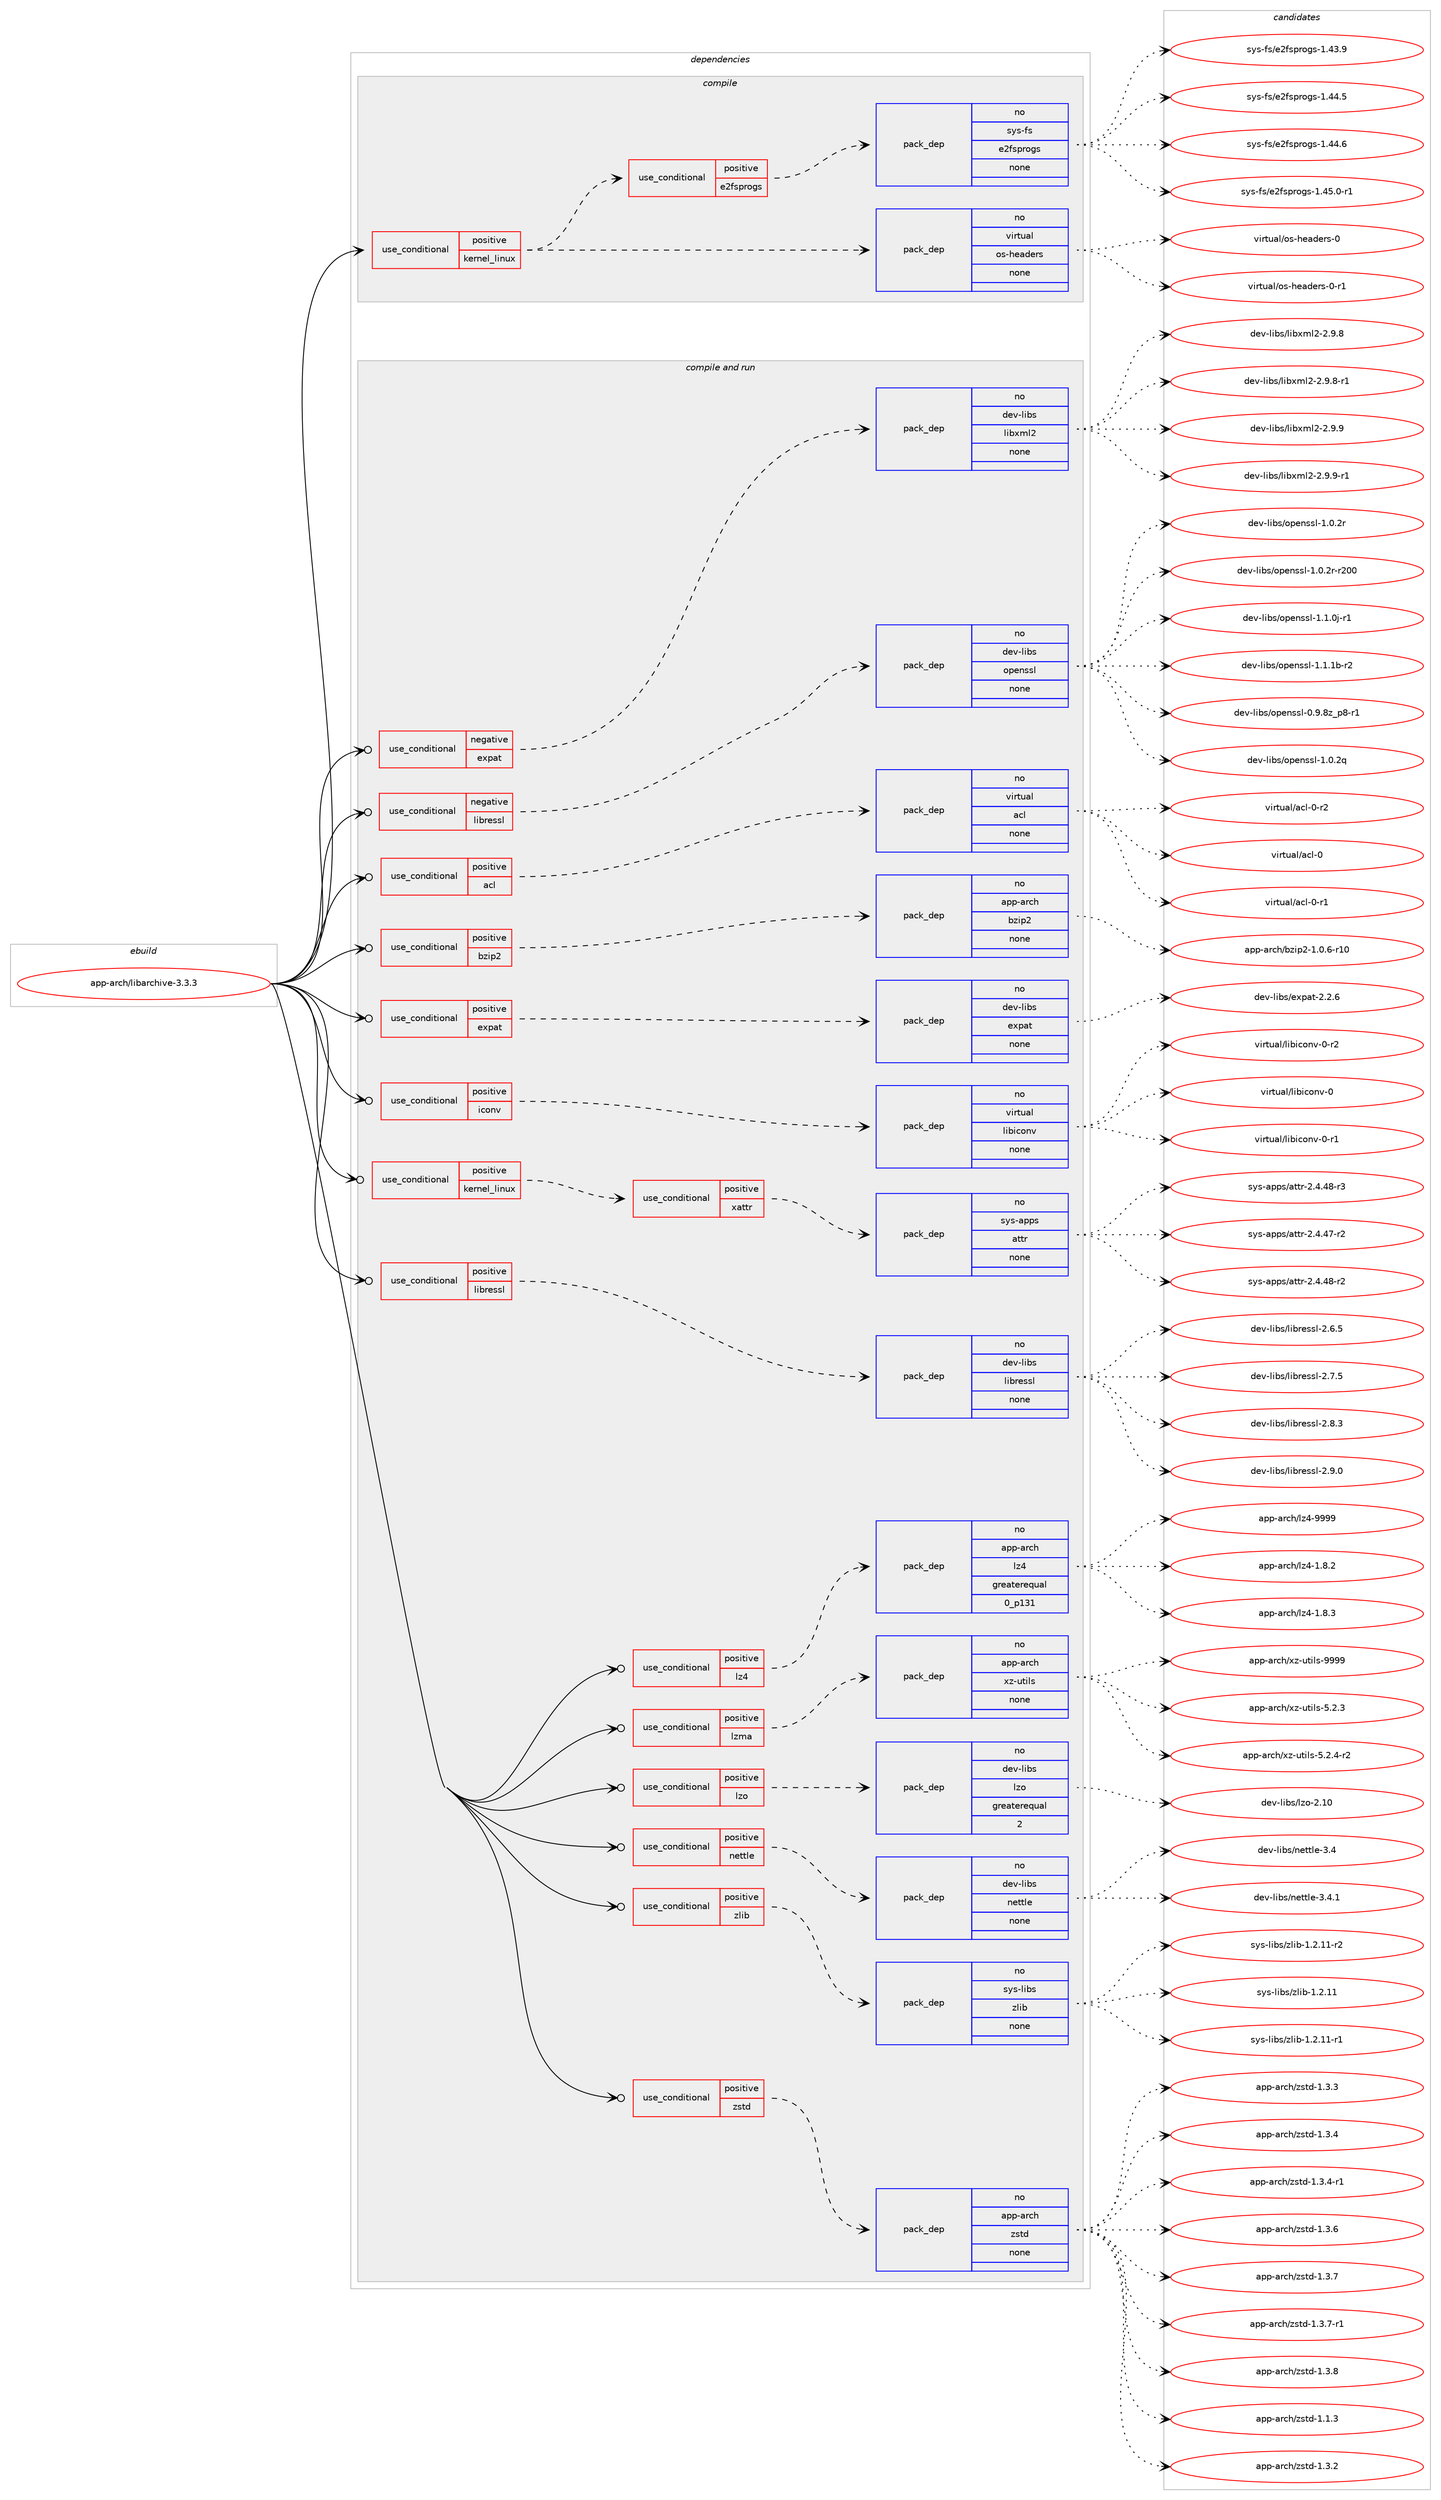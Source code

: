 digraph prolog {

# *************
# Graph options
# *************

newrank=true;
concentrate=true;
compound=true;
graph [rankdir=LR,fontname=Helvetica,fontsize=10,ranksep=1.5];#, ranksep=2.5, nodesep=0.2];
edge  [arrowhead=vee];
node  [fontname=Helvetica,fontsize=10];

# **********
# The ebuild
# **********

subgraph cluster_leftcol {
color=gray;
rank=same;
label=<<i>ebuild</i>>;
id [label="app-arch/libarchive-3.3.3", color=red, width=4, href="../app-arch/libarchive-3.3.3.svg"];
}

# ****************
# The dependencies
# ****************

subgraph cluster_midcol {
color=gray;
label=<<i>dependencies</i>>;
subgraph cluster_compile {
fillcolor="#eeeeee";
style=filled;
label=<<i>compile</i>>;
subgraph cond346568 {
dependency1271376 [label=<<TABLE BORDER="0" CELLBORDER="1" CELLSPACING="0" CELLPADDING="4"><TR><TD ROWSPAN="3" CELLPADDING="10">use_conditional</TD></TR><TR><TD>positive</TD></TR><TR><TD>kernel_linux</TD></TR></TABLE>>, shape=none, color=red];
subgraph pack905078 {
dependency1271377 [label=<<TABLE BORDER="0" CELLBORDER="1" CELLSPACING="0" CELLPADDING="4" WIDTH="220"><TR><TD ROWSPAN="6" CELLPADDING="30">pack_dep</TD></TR><TR><TD WIDTH="110">no</TD></TR><TR><TD>virtual</TD></TR><TR><TD>os-headers</TD></TR><TR><TD>none</TD></TR><TR><TD></TD></TR></TABLE>>, shape=none, color=blue];
}
dependency1271376:e -> dependency1271377:w [weight=20,style="dashed",arrowhead="vee"];
subgraph cond346569 {
dependency1271378 [label=<<TABLE BORDER="0" CELLBORDER="1" CELLSPACING="0" CELLPADDING="4"><TR><TD ROWSPAN="3" CELLPADDING="10">use_conditional</TD></TR><TR><TD>positive</TD></TR><TR><TD>e2fsprogs</TD></TR></TABLE>>, shape=none, color=red];
subgraph pack905079 {
dependency1271379 [label=<<TABLE BORDER="0" CELLBORDER="1" CELLSPACING="0" CELLPADDING="4" WIDTH="220"><TR><TD ROWSPAN="6" CELLPADDING="30">pack_dep</TD></TR><TR><TD WIDTH="110">no</TD></TR><TR><TD>sys-fs</TD></TR><TR><TD>e2fsprogs</TD></TR><TR><TD>none</TD></TR><TR><TD></TD></TR></TABLE>>, shape=none, color=blue];
}
dependency1271378:e -> dependency1271379:w [weight=20,style="dashed",arrowhead="vee"];
}
dependency1271376:e -> dependency1271378:w [weight=20,style="dashed",arrowhead="vee"];
}
id:e -> dependency1271376:w [weight=20,style="solid",arrowhead="vee"];
}
subgraph cluster_compileandrun {
fillcolor="#eeeeee";
style=filled;
label=<<i>compile and run</i>>;
subgraph cond346570 {
dependency1271380 [label=<<TABLE BORDER="0" CELLBORDER="1" CELLSPACING="0" CELLPADDING="4"><TR><TD ROWSPAN="3" CELLPADDING="10">use_conditional</TD></TR><TR><TD>negative</TD></TR><TR><TD>expat</TD></TR></TABLE>>, shape=none, color=red];
subgraph pack905080 {
dependency1271381 [label=<<TABLE BORDER="0" CELLBORDER="1" CELLSPACING="0" CELLPADDING="4" WIDTH="220"><TR><TD ROWSPAN="6" CELLPADDING="30">pack_dep</TD></TR><TR><TD WIDTH="110">no</TD></TR><TR><TD>dev-libs</TD></TR><TR><TD>libxml2</TD></TR><TR><TD>none</TD></TR><TR><TD></TD></TR></TABLE>>, shape=none, color=blue];
}
dependency1271380:e -> dependency1271381:w [weight=20,style="dashed",arrowhead="vee"];
}
id:e -> dependency1271380:w [weight=20,style="solid",arrowhead="odotvee"];
subgraph cond346571 {
dependency1271382 [label=<<TABLE BORDER="0" CELLBORDER="1" CELLSPACING="0" CELLPADDING="4"><TR><TD ROWSPAN="3" CELLPADDING="10">use_conditional</TD></TR><TR><TD>negative</TD></TR><TR><TD>libressl</TD></TR></TABLE>>, shape=none, color=red];
subgraph pack905081 {
dependency1271383 [label=<<TABLE BORDER="0" CELLBORDER="1" CELLSPACING="0" CELLPADDING="4" WIDTH="220"><TR><TD ROWSPAN="6" CELLPADDING="30">pack_dep</TD></TR><TR><TD WIDTH="110">no</TD></TR><TR><TD>dev-libs</TD></TR><TR><TD>openssl</TD></TR><TR><TD>none</TD></TR><TR><TD></TD></TR></TABLE>>, shape=none, color=blue];
}
dependency1271382:e -> dependency1271383:w [weight=20,style="dashed",arrowhead="vee"];
}
id:e -> dependency1271382:w [weight=20,style="solid",arrowhead="odotvee"];
subgraph cond346572 {
dependency1271384 [label=<<TABLE BORDER="0" CELLBORDER="1" CELLSPACING="0" CELLPADDING="4"><TR><TD ROWSPAN="3" CELLPADDING="10">use_conditional</TD></TR><TR><TD>positive</TD></TR><TR><TD>acl</TD></TR></TABLE>>, shape=none, color=red];
subgraph pack905082 {
dependency1271385 [label=<<TABLE BORDER="0" CELLBORDER="1" CELLSPACING="0" CELLPADDING="4" WIDTH="220"><TR><TD ROWSPAN="6" CELLPADDING="30">pack_dep</TD></TR><TR><TD WIDTH="110">no</TD></TR><TR><TD>virtual</TD></TR><TR><TD>acl</TD></TR><TR><TD>none</TD></TR><TR><TD></TD></TR></TABLE>>, shape=none, color=blue];
}
dependency1271384:e -> dependency1271385:w [weight=20,style="dashed",arrowhead="vee"];
}
id:e -> dependency1271384:w [weight=20,style="solid",arrowhead="odotvee"];
subgraph cond346573 {
dependency1271386 [label=<<TABLE BORDER="0" CELLBORDER="1" CELLSPACING="0" CELLPADDING="4"><TR><TD ROWSPAN="3" CELLPADDING="10">use_conditional</TD></TR><TR><TD>positive</TD></TR><TR><TD>bzip2</TD></TR></TABLE>>, shape=none, color=red];
subgraph pack905083 {
dependency1271387 [label=<<TABLE BORDER="0" CELLBORDER="1" CELLSPACING="0" CELLPADDING="4" WIDTH="220"><TR><TD ROWSPAN="6" CELLPADDING="30">pack_dep</TD></TR><TR><TD WIDTH="110">no</TD></TR><TR><TD>app-arch</TD></TR><TR><TD>bzip2</TD></TR><TR><TD>none</TD></TR><TR><TD></TD></TR></TABLE>>, shape=none, color=blue];
}
dependency1271386:e -> dependency1271387:w [weight=20,style="dashed",arrowhead="vee"];
}
id:e -> dependency1271386:w [weight=20,style="solid",arrowhead="odotvee"];
subgraph cond346574 {
dependency1271388 [label=<<TABLE BORDER="0" CELLBORDER="1" CELLSPACING="0" CELLPADDING="4"><TR><TD ROWSPAN="3" CELLPADDING="10">use_conditional</TD></TR><TR><TD>positive</TD></TR><TR><TD>expat</TD></TR></TABLE>>, shape=none, color=red];
subgraph pack905084 {
dependency1271389 [label=<<TABLE BORDER="0" CELLBORDER="1" CELLSPACING="0" CELLPADDING="4" WIDTH="220"><TR><TD ROWSPAN="6" CELLPADDING="30">pack_dep</TD></TR><TR><TD WIDTH="110">no</TD></TR><TR><TD>dev-libs</TD></TR><TR><TD>expat</TD></TR><TR><TD>none</TD></TR><TR><TD></TD></TR></TABLE>>, shape=none, color=blue];
}
dependency1271388:e -> dependency1271389:w [weight=20,style="dashed",arrowhead="vee"];
}
id:e -> dependency1271388:w [weight=20,style="solid",arrowhead="odotvee"];
subgraph cond346575 {
dependency1271390 [label=<<TABLE BORDER="0" CELLBORDER="1" CELLSPACING="0" CELLPADDING="4"><TR><TD ROWSPAN="3" CELLPADDING="10">use_conditional</TD></TR><TR><TD>positive</TD></TR><TR><TD>iconv</TD></TR></TABLE>>, shape=none, color=red];
subgraph pack905085 {
dependency1271391 [label=<<TABLE BORDER="0" CELLBORDER="1" CELLSPACING="0" CELLPADDING="4" WIDTH="220"><TR><TD ROWSPAN="6" CELLPADDING="30">pack_dep</TD></TR><TR><TD WIDTH="110">no</TD></TR><TR><TD>virtual</TD></TR><TR><TD>libiconv</TD></TR><TR><TD>none</TD></TR><TR><TD></TD></TR></TABLE>>, shape=none, color=blue];
}
dependency1271390:e -> dependency1271391:w [weight=20,style="dashed",arrowhead="vee"];
}
id:e -> dependency1271390:w [weight=20,style="solid",arrowhead="odotvee"];
subgraph cond346576 {
dependency1271392 [label=<<TABLE BORDER="0" CELLBORDER="1" CELLSPACING="0" CELLPADDING="4"><TR><TD ROWSPAN="3" CELLPADDING="10">use_conditional</TD></TR><TR><TD>positive</TD></TR><TR><TD>kernel_linux</TD></TR></TABLE>>, shape=none, color=red];
subgraph cond346577 {
dependency1271393 [label=<<TABLE BORDER="0" CELLBORDER="1" CELLSPACING="0" CELLPADDING="4"><TR><TD ROWSPAN="3" CELLPADDING="10">use_conditional</TD></TR><TR><TD>positive</TD></TR><TR><TD>xattr</TD></TR></TABLE>>, shape=none, color=red];
subgraph pack905086 {
dependency1271394 [label=<<TABLE BORDER="0" CELLBORDER="1" CELLSPACING="0" CELLPADDING="4" WIDTH="220"><TR><TD ROWSPAN="6" CELLPADDING="30">pack_dep</TD></TR><TR><TD WIDTH="110">no</TD></TR><TR><TD>sys-apps</TD></TR><TR><TD>attr</TD></TR><TR><TD>none</TD></TR><TR><TD></TD></TR></TABLE>>, shape=none, color=blue];
}
dependency1271393:e -> dependency1271394:w [weight=20,style="dashed",arrowhead="vee"];
}
dependency1271392:e -> dependency1271393:w [weight=20,style="dashed",arrowhead="vee"];
}
id:e -> dependency1271392:w [weight=20,style="solid",arrowhead="odotvee"];
subgraph cond346578 {
dependency1271395 [label=<<TABLE BORDER="0" CELLBORDER="1" CELLSPACING="0" CELLPADDING="4"><TR><TD ROWSPAN="3" CELLPADDING="10">use_conditional</TD></TR><TR><TD>positive</TD></TR><TR><TD>libressl</TD></TR></TABLE>>, shape=none, color=red];
subgraph pack905087 {
dependency1271396 [label=<<TABLE BORDER="0" CELLBORDER="1" CELLSPACING="0" CELLPADDING="4" WIDTH="220"><TR><TD ROWSPAN="6" CELLPADDING="30">pack_dep</TD></TR><TR><TD WIDTH="110">no</TD></TR><TR><TD>dev-libs</TD></TR><TR><TD>libressl</TD></TR><TR><TD>none</TD></TR><TR><TD></TD></TR></TABLE>>, shape=none, color=blue];
}
dependency1271395:e -> dependency1271396:w [weight=20,style="dashed",arrowhead="vee"];
}
id:e -> dependency1271395:w [weight=20,style="solid",arrowhead="odotvee"];
subgraph cond346579 {
dependency1271397 [label=<<TABLE BORDER="0" CELLBORDER="1" CELLSPACING="0" CELLPADDING="4"><TR><TD ROWSPAN="3" CELLPADDING="10">use_conditional</TD></TR><TR><TD>positive</TD></TR><TR><TD>lz4</TD></TR></TABLE>>, shape=none, color=red];
subgraph pack905088 {
dependency1271398 [label=<<TABLE BORDER="0" CELLBORDER="1" CELLSPACING="0" CELLPADDING="4" WIDTH="220"><TR><TD ROWSPAN="6" CELLPADDING="30">pack_dep</TD></TR><TR><TD WIDTH="110">no</TD></TR><TR><TD>app-arch</TD></TR><TR><TD>lz4</TD></TR><TR><TD>greaterequal</TD></TR><TR><TD>0_p131</TD></TR></TABLE>>, shape=none, color=blue];
}
dependency1271397:e -> dependency1271398:w [weight=20,style="dashed",arrowhead="vee"];
}
id:e -> dependency1271397:w [weight=20,style="solid",arrowhead="odotvee"];
subgraph cond346580 {
dependency1271399 [label=<<TABLE BORDER="0" CELLBORDER="1" CELLSPACING="0" CELLPADDING="4"><TR><TD ROWSPAN="3" CELLPADDING="10">use_conditional</TD></TR><TR><TD>positive</TD></TR><TR><TD>lzma</TD></TR></TABLE>>, shape=none, color=red];
subgraph pack905089 {
dependency1271400 [label=<<TABLE BORDER="0" CELLBORDER="1" CELLSPACING="0" CELLPADDING="4" WIDTH="220"><TR><TD ROWSPAN="6" CELLPADDING="30">pack_dep</TD></TR><TR><TD WIDTH="110">no</TD></TR><TR><TD>app-arch</TD></TR><TR><TD>xz-utils</TD></TR><TR><TD>none</TD></TR><TR><TD></TD></TR></TABLE>>, shape=none, color=blue];
}
dependency1271399:e -> dependency1271400:w [weight=20,style="dashed",arrowhead="vee"];
}
id:e -> dependency1271399:w [weight=20,style="solid",arrowhead="odotvee"];
subgraph cond346581 {
dependency1271401 [label=<<TABLE BORDER="0" CELLBORDER="1" CELLSPACING="0" CELLPADDING="4"><TR><TD ROWSPAN="3" CELLPADDING="10">use_conditional</TD></TR><TR><TD>positive</TD></TR><TR><TD>lzo</TD></TR></TABLE>>, shape=none, color=red];
subgraph pack905090 {
dependency1271402 [label=<<TABLE BORDER="0" CELLBORDER="1" CELLSPACING="0" CELLPADDING="4" WIDTH="220"><TR><TD ROWSPAN="6" CELLPADDING="30">pack_dep</TD></TR><TR><TD WIDTH="110">no</TD></TR><TR><TD>dev-libs</TD></TR><TR><TD>lzo</TD></TR><TR><TD>greaterequal</TD></TR><TR><TD>2</TD></TR></TABLE>>, shape=none, color=blue];
}
dependency1271401:e -> dependency1271402:w [weight=20,style="dashed",arrowhead="vee"];
}
id:e -> dependency1271401:w [weight=20,style="solid",arrowhead="odotvee"];
subgraph cond346582 {
dependency1271403 [label=<<TABLE BORDER="0" CELLBORDER="1" CELLSPACING="0" CELLPADDING="4"><TR><TD ROWSPAN="3" CELLPADDING="10">use_conditional</TD></TR><TR><TD>positive</TD></TR><TR><TD>nettle</TD></TR></TABLE>>, shape=none, color=red];
subgraph pack905091 {
dependency1271404 [label=<<TABLE BORDER="0" CELLBORDER="1" CELLSPACING="0" CELLPADDING="4" WIDTH="220"><TR><TD ROWSPAN="6" CELLPADDING="30">pack_dep</TD></TR><TR><TD WIDTH="110">no</TD></TR><TR><TD>dev-libs</TD></TR><TR><TD>nettle</TD></TR><TR><TD>none</TD></TR><TR><TD></TD></TR></TABLE>>, shape=none, color=blue];
}
dependency1271403:e -> dependency1271404:w [weight=20,style="dashed",arrowhead="vee"];
}
id:e -> dependency1271403:w [weight=20,style="solid",arrowhead="odotvee"];
subgraph cond346583 {
dependency1271405 [label=<<TABLE BORDER="0" CELLBORDER="1" CELLSPACING="0" CELLPADDING="4"><TR><TD ROWSPAN="3" CELLPADDING="10">use_conditional</TD></TR><TR><TD>positive</TD></TR><TR><TD>zlib</TD></TR></TABLE>>, shape=none, color=red];
subgraph pack905092 {
dependency1271406 [label=<<TABLE BORDER="0" CELLBORDER="1" CELLSPACING="0" CELLPADDING="4" WIDTH="220"><TR><TD ROWSPAN="6" CELLPADDING="30">pack_dep</TD></TR><TR><TD WIDTH="110">no</TD></TR><TR><TD>sys-libs</TD></TR><TR><TD>zlib</TD></TR><TR><TD>none</TD></TR><TR><TD></TD></TR></TABLE>>, shape=none, color=blue];
}
dependency1271405:e -> dependency1271406:w [weight=20,style="dashed",arrowhead="vee"];
}
id:e -> dependency1271405:w [weight=20,style="solid",arrowhead="odotvee"];
subgraph cond346584 {
dependency1271407 [label=<<TABLE BORDER="0" CELLBORDER="1" CELLSPACING="0" CELLPADDING="4"><TR><TD ROWSPAN="3" CELLPADDING="10">use_conditional</TD></TR><TR><TD>positive</TD></TR><TR><TD>zstd</TD></TR></TABLE>>, shape=none, color=red];
subgraph pack905093 {
dependency1271408 [label=<<TABLE BORDER="0" CELLBORDER="1" CELLSPACING="0" CELLPADDING="4" WIDTH="220"><TR><TD ROWSPAN="6" CELLPADDING="30">pack_dep</TD></TR><TR><TD WIDTH="110">no</TD></TR><TR><TD>app-arch</TD></TR><TR><TD>zstd</TD></TR><TR><TD>none</TD></TR><TR><TD></TD></TR></TABLE>>, shape=none, color=blue];
}
dependency1271407:e -> dependency1271408:w [weight=20,style="dashed",arrowhead="vee"];
}
id:e -> dependency1271407:w [weight=20,style="solid",arrowhead="odotvee"];
}
subgraph cluster_run {
fillcolor="#eeeeee";
style=filled;
label=<<i>run</i>>;
}
}

# **************
# The candidates
# **************

subgraph cluster_choices {
rank=same;
color=gray;
label=<<i>candidates</i>>;

subgraph choice905078 {
color=black;
nodesep=1;
choice118105114116117971084711111545104101971001011141154548 [label="virtual/os-headers-0", color=red, width=4,href="../virtual/os-headers-0.svg"];
choice1181051141161179710847111115451041019710010111411545484511449 [label="virtual/os-headers-0-r1", color=red, width=4,href="../virtual/os-headers-0-r1.svg"];
dependency1271377:e -> choice118105114116117971084711111545104101971001011141154548:w [style=dotted,weight="100"];
dependency1271377:e -> choice1181051141161179710847111115451041019710010111411545484511449:w [style=dotted,weight="100"];
}
subgraph choice905079 {
color=black;
nodesep=1;
choice11512111545102115471015010211511211411110311545494652514657 [label="sys-fs/e2fsprogs-1.43.9", color=red, width=4,href="../sys-fs/e2fsprogs-1.43.9.svg"];
choice11512111545102115471015010211511211411110311545494652524653 [label="sys-fs/e2fsprogs-1.44.5", color=red, width=4,href="../sys-fs/e2fsprogs-1.44.5.svg"];
choice11512111545102115471015010211511211411110311545494652524654 [label="sys-fs/e2fsprogs-1.44.6", color=red, width=4,href="../sys-fs/e2fsprogs-1.44.6.svg"];
choice115121115451021154710150102115112114111103115454946525346484511449 [label="sys-fs/e2fsprogs-1.45.0-r1", color=red, width=4,href="../sys-fs/e2fsprogs-1.45.0-r1.svg"];
dependency1271379:e -> choice11512111545102115471015010211511211411110311545494652514657:w [style=dotted,weight="100"];
dependency1271379:e -> choice11512111545102115471015010211511211411110311545494652524653:w [style=dotted,weight="100"];
dependency1271379:e -> choice11512111545102115471015010211511211411110311545494652524654:w [style=dotted,weight="100"];
dependency1271379:e -> choice115121115451021154710150102115112114111103115454946525346484511449:w [style=dotted,weight="100"];
}
subgraph choice905080 {
color=black;
nodesep=1;
choice1001011184510810598115471081059812010910850455046574656 [label="dev-libs/libxml2-2.9.8", color=red, width=4,href="../dev-libs/libxml2-2.9.8.svg"];
choice10010111845108105981154710810598120109108504550465746564511449 [label="dev-libs/libxml2-2.9.8-r1", color=red, width=4,href="../dev-libs/libxml2-2.9.8-r1.svg"];
choice1001011184510810598115471081059812010910850455046574657 [label="dev-libs/libxml2-2.9.9", color=red, width=4,href="../dev-libs/libxml2-2.9.9.svg"];
choice10010111845108105981154710810598120109108504550465746574511449 [label="dev-libs/libxml2-2.9.9-r1", color=red, width=4,href="../dev-libs/libxml2-2.9.9-r1.svg"];
dependency1271381:e -> choice1001011184510810598115471081059812010910850455046574656:w [style=dotted,weight="100"];
dependency1271381:e -> choice10010111845108105981154710810598120109108504550465746564511449:w [style=dotted,weight="100"];
dependency1271381:e -> choice1001011184510810598115471081059812010910850455046574657:w [style=dotted,weight="100"];
dependency1271381:e -> choice10010111845108105981154710810598120109108504550465746574511449:w [style=dotted,weight="100"];
}
subgraph choice905081 {
color=black;
nodesep=1;
choice10010111845108105981154711111210111011511510845484657465612295112564511449 [label="dev-libs/openssl-0.9.8z_p8-r1", color=red, width=4,href="../dev-libs/openssl-0.9.8z_p8-r1.svg"];
choice100101118451081059811547111112101110115115108454946484650113 [label="dev-libs/openssl-1.0.2q", color=red, width=4,href="../dev-libs/openssl-1.0.2q.svg"];
choice100101118451081059811547111112101110115115108454946484650114 [label="dev-libs/openssl-1.0.2r", color=red, width=4,href="../dev-libs/openssl-1.0.2r.svg"];
choice10010111845108105981154711111210111011511510845494648465011445114504848 [label="dev-libs/openssl-1.0.2r-r200", color=red, width=4,href="../dev-libs/openssl-1.0.2r-r200.svg"];
choice1001011184510810598115471111121011101151151084549464946481064511449 [label="dev-libs/openssl-1.1.0j-r1", color=red, width=4,href="../dev-libs/openssl-1.1.0j-r1.svg"];
choice100101118451081059811547111112101110115115108454946494649984511450 [label="dev-libs/openssl-1.1.1b-r2", color=red, width=4,href="../dev-libs/openssl-1.1.1b-r2.svg"];
dependency1271383:e -> choice10010111845108105981154711111210111011511510845484657465612295112564511449:w [style=dotted,weight="100"];
dependency1271383:e -> choice100101118451081059811547111112101110115115108454946484650113:w [style=dotted,weight="100"];
dependency1271383:e -> choice100101118451081059811547111112101110115115108454946484650114:w [style=dotted,weight="100"];
dependency1271383:e -> choice10010111845108105981154711111210111011511510845494648465011445114504848:w [style=dotted,weight="100"];
dependency1271383:e -> choice1001011184510810598115471111121011101151151084549464946481064511449:w [style=dotted,weight="100"];
dependency1271383:e -> choice100101118451081059811547111112101110115115108454946494649984511450:w [style=dotted,weight="100"];
}
subgraph choice905082 {
color=black;
nodesep=1;
choice118105114116117971084797991084548 [label="virtual/acl-0", color=red, width=4,href="../virtual/acl-0.svg"];
choice1181051141161179710847979910845484511449 [label="virtual/acl-0-r1", color=red, width=4,href="../virtual/acl-0-r1.svg"];
choice1181051141161179710847979910845484511450 [label="virtual/acl-0-r2", color=red, width=4,href="../virtual/acl-0-r2.svg"];
dependency1271385:e -> choice118105114116117971084797991084548:w [style=dotted,weight="100"];
dependency1271385:e -> choice1181051141161179710847979910845484511449:w [style=dotted,weight="100"];
dependency1271385:e -> choice1181051141161179710847979910845484511450:w [style=dotted,weight="100"];
}
subgraph choice905083 {
color=black;
nodesep=1;
choice97112112459711499104479812210511250454946484654451144948 [label="app-arch/bzip2-1.0.6-r10", color=red, width=4,href="../app-arch/bzip2-1.0.6-r10.svg"];
dependency1271387:e -> choice97112112459711499104479812210511250454946484654451144948:w [style=dotted,weight="100"];
}
subgraph choice905084 {
color=black;
nodesep=1;
choice10010111845108105981154710112011297116455046504654 [label="dev-libs/expat-2.2.6", color=red, width=4,href="../dev-libs/expat-2.2.6.svg"];
dependency1271389:e -> choice10010111845108105981154710112011297116455046504654:w [style=dotted,weight="100"];
}
subgraph choice905085 {
color=black;
nodesep=1;
choice118105114116117971084710810598105991111101184548 [label="virtual/libiconv-0", color=red, width=4,href="../virtual/libiconv-0.svg"];
choice1181051141161179710847108105981059911111011845484511449 [label="virtual/libiconv-0-r1", color=red, width=4,href="../virtual/libiconv-0-r1.svg"];
choice1181051141161179710847108105981059911111011845484511450 [label="virtual/libiconv-0-r2", color=red, width=4,href="../virtual/libiconv-0-r2.svg"];
dependency1271391:e -> choice118105114116117971084710810598105991111101184548:w [style=dotted,weight="100"];
dependency1271391:e -> choice1181051141161179710847108105981059911111011845484511449:w [style=dotted,weight="100"];
dependency1271391:e -> choice1181051141161179710847108105981059911111011845484511450:w [style=dotted,weight="100"];
}
subgraph choice905086 {
color=black;
nodesep=1;
choice11512111545971121121154797116116114455046524652554511450 [label="sys-apps/attr-2.4.47-r2", color=red, width=4,href="../sys-apps/attr-2.4.47-r2.svg"];
choice11512111545971121121154797116116114455046524652564511450 [label="sys-apps/attr-2.4.48-r2", color=red, width=4,href="../sys-apps/attr-2.4.48-r2.svg"];
choice11512111545971121121154797116116114455046524652564511451 [label="sys-apps/attr-2.4.48-r3", color=red, width=4,href="../sys-apps/attr-2.4.48-r3.svg"];
dependency1271394:e -> choice11512111545971121121154797116116114455046524652554511450:w [style=dotted,weight="100"];
dependency1271394:e -> choice11512111545971121121154797116116114455046524652564511450:w [style=dotted,weight="100"];
dependency1271394:e -> choice11512111545971121121154797116116114455046524652564511451:w [style=dotted,weight="100"];
}
subgraph choice905087 {
color=black;
nodesep=1;
choice10010111845108105981154710810598114101115115108455046544653 [label="dev-libs/libressl-2.6.5", color=red, width=4,href="../dev-libs/libressl-2.6.5.svg"];
choice10010111845108105981154710810598114101115115108455046554653 [label="dev-libs/libressl-2.7.5", color=red, width=4,href="../dev-libs/libressl-2.7.5.svg"];
choice10010111845108105981154710810598114101115115108455046564651 [label="dev-libs/libressl-2.8.3", color=red, width=4,href="../dev-libs/libressl-2.8.3.svg"];
choice10010111845108105981154710810598114101115115108455046574648 [label="dev-libs/libressl-2.9.0", color=red, width=4,href="../dev-libs/libressl-2.9.0.svg"];
dependency1271396:e -> choice10010111845108105981154710810598114101115115108455046544653:w [style=dotted,weight="100"];
dependency1271396:e -> choice10010111845108105981154710810598114101115115108455046554653:w [style=dotted,weight="100"];
dependency1271396:e -> choice10010111845108105981154710810598114101115115108455046564651:w [style=dotted,weight="100"];
dependency1271396:e -> choice10010111845108105981154710810598114101115115108455046574648:w [style=dotted,weight="100"];
}
subgraph choice905088 {
color=black;
nodesep=1;
choice971121124597114991044710812252454946564650 [label="app-arch/lz4-1.8.2", color=red, width=4,href="../app-arch/lz4-1.8.2.svg"];
choice971121124597114991044710812252454946564651 [label="app-arch/lz4-1.8.3", color=red, width=4,href="../app-arch/lz4-1.8.3.svg"];
choice9711211245971149910447108122524557575757 [label="app-arch/lz4-9999", color=red, width=4,href="../app-arch/lz4-9999.svg"];
dependency1271398:e -> choice971121124597114991044710812252454946564650:w [style=dotted,weight="100"];
dependency1271398:e -> choice971121124597114991044710812252454946564651:w [style=dotted,weight="100"];
dependency1271398:e -> choice9711211245971149910447108122524557575757:w [style=dotted,weight="100"];
}
subgraph choice905089 {
color=black;
nodesep=1;
choice971121124597114991044712012245117116105108115455346504651 [label="app-arch/xz-utils-5.2.3", color=red, width=4,href="../app-arch/xz-utils-5.2.3.svg"];
choice9711211245971149910447120122451171161051081154553465046524511450 [label="app-arch/xz-utils-5.2.4-r2", color=red, width=4,href="../app-arch/xz-utils-5.2.4-r2.svg"];
choice9711211245971149910447120122451171161051081154557575757 [label="app-arch/xz-utils-9999", color=red, width=4,href="../app-arch/xz-utils-9999.svg"];
dependency1271400:e -> choice971121124597114991044712012245117116105108115455346504651:w [style=dotted,weight="100"];
dependency1271400:e -> choice9711211245971149910447120122451171161051081154553465046524511450:w [style=dotted,weight="100"];
dependency1271400:e -> choice9711211245971149910447120122451171161051081154557575757:w [style=dotted,weight="100"];
}
subgraph choice905090 {
color=black;
nodesep=1;
choice1001011184510810598115471081221114550464948 [label="dev-libs/lzo-2.10", color=red, width=4,href="../dev-libs/lzo-2.10.svg"];
dependency1271402:e -> choice1001011184510810598115471081221114550464948:w [style=dotted,weight="100"];
}
subgraph choice905091 {
color=black;
nodesep=1;
choice10010111845108105981154711010111611610810145514652 [label="dev-libs/nettle-3.4", color=red, width=4,href="../dev-libs/nettle-3.4.svg"];
choice100101118451081059811547110101116116108101455146524649 [label="dev-libs/nettle-3.4.1", color=red, width=4,href="../dev-libs/nettle-3.4.1.svg"];
dependency1271404:e -> choice10010111845108105981154711010111611610810145514652:w [style=dotted,weight="100"];
dependency1271404:e -> choice100101118451081059811547110101116116108101455146524649:w [style=dotted,weight="100"];
}
subgraph choice905092 {
color=black;
nodesep=1;
choice1151211154510810598115471221081059845494650464949 [label="sys-libs/zlib-1.2.11", color=red, width=4,href="../sys-libs/zlib-1.2.11.svg"];
choice11512111545108105981154712210810598454946504649494511449 [label="sys-libs/zlib-1.2.11-r1", color=red, width=4,href="../sys-libs/zlib-1.2.11-r1.svg"];
choice11512111545108105981154712210810598454946504649494511450 [label="sys-libs/zlib-1.2.11-r2", color=red, width=4,href="../sys-libs/zlib-1.2.11-r2.svg"];
dependency1271406:e -> choice1151211154510810598115471221081059845494650464949:w [style=dotted,weight="100"];
dependency1271406:e -> choice11512111545108105981154712210810598454946504649494511449:w [style=dotted,weight="100"];
dependency1271406:e -> choice11512111545108105981154712210810598454946504649494511450:w [style=dotted,weight="100"];
}
subgraph choice905093 {
color=black;
nodesep=1;
choice9711211245971149910447122115116100454946494651 [label="app-arch/zstd-1.1.3", color=red, width=4,href="../app-arch/zstd-1.1.3.svg"];
choice9711211245971149910447122115116100454946514650 [label="app-arch/zstd-1.3.2", color=red, width=4,href="../app-arch/zstd-1.3.2.svg"];
choice9711211245971149910447122115116100454946514651 [label="app-arch/zstd-1.3.3", color=red, width=4,href="../app-arch/zstd-1.3.3.svg"];
choice9711211245971149910447122115116100454946514652 [label="app-arch/zstd-1.3.4", color=red, width=4,href="../app-arch/zstd-1.3.4.svg"];
choice97112112459711499104471221151161004549465146524511449 [label="app-arch/zstd-1.3.4-r1", color=red, width=4,href="../app-arch/zstd-1.3.4-r1.svg"];
choice9711211245971149910447122115116100454946514654 [label="app-arch/zstd-1.3.6", color=red, width=4,href="../app-arch/zstd-1.3.6.svg"];
choice9711211245971149910447122115116100454946514655 [label="app-arch/zstd-1.3.7", color=red, width=4,href="../app-arch/zstd-1.3.7.svg"];
choice97112112459711499104471221151161004549465146554511449 [label="app-arch/zstd-1.3.7-r1", color=red, width=4,href="../app-arch/zstd-1.3.7-r1.svg"];
choice9711211245971149910447122115116100454946514656 [label="app-arch/zstd-1.3.8", color=red, width=4,href="../app-arch/zstd-1.3.8.svg"];
dependency1271408:e -> choice9711211245971149910447122115116100454946494651:w [style=dotted,weight="100"];
dependency1271408:e -> choice9711211245971149910447122115116100454946514650:w [style=dotted,weight="100"];
dependency1271408:e -> choice9711211245971149910447122115116100454946514651:w [style=dotted,weight="100"];
dependency1271408:e -> choice9711211245971149910447122115116100454946514652:w [style=dotted,weight="100"];
dependency1271408:e -> choice97112112459711499104471221151161004549465146524511449:w [style=dotted,weight="100"];
dependency1271408:e -> choice9711211245971149910447122115116100454946514654:w [style=dotted,weight="100"];
dependency1271408:e -> choice9711211245971149910447122115116100454946514655:w [style=dotted,weight="100"];
dependency1271408:e -> choice97112112459711499104471221151161004549465146554511449:w [style=dotted,weight="100"];
dependency1271408:e -> choice9711211245971149910447122115116100454946514656:w [style=dotted,weight="100"];
}
}

}
